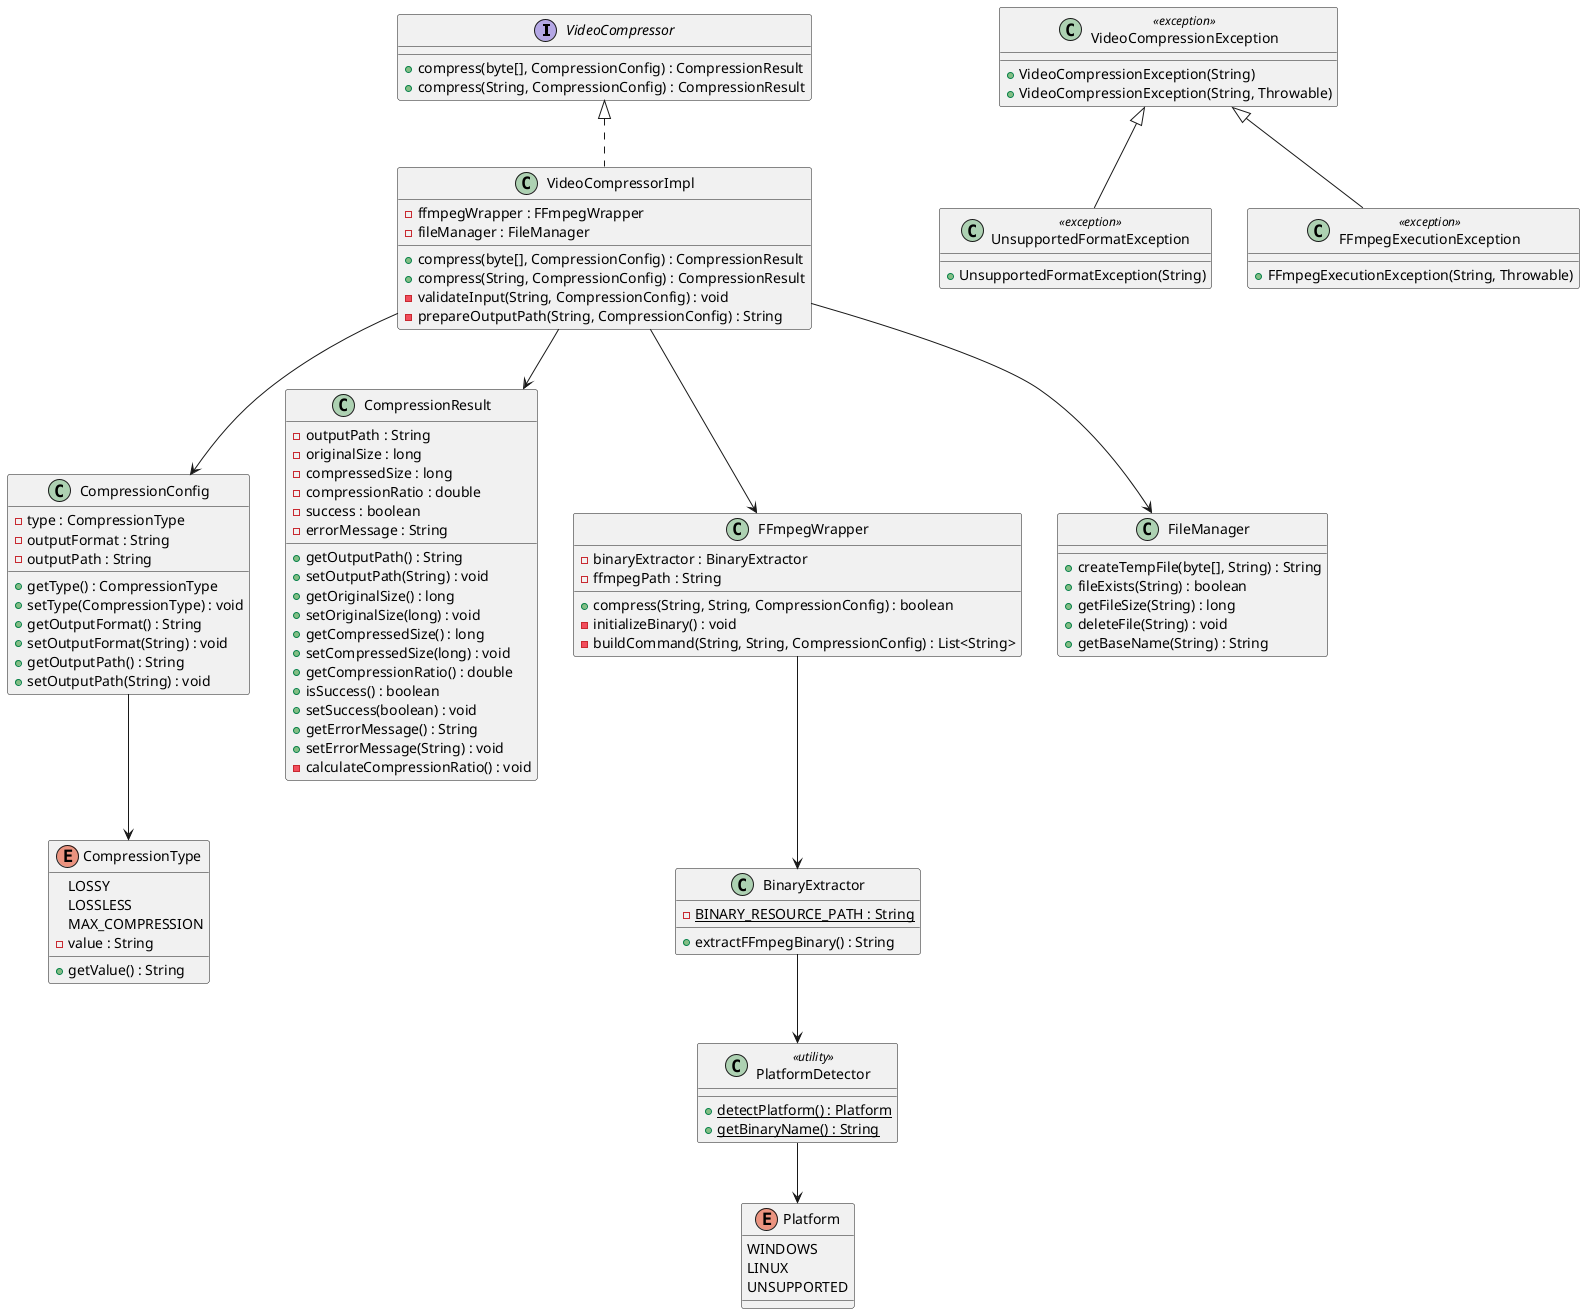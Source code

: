 @startuml
interface VideoCompressor {
    +compress(byte[], CompressionConfig) : CompressionResult
    +compress(String, CompressionConfig) : CompressionResult
}

class VideoCompressorImpl {
    -ffmpegWrapper : FFmpegWrapper
    -fileManager : FileManager
    +compress(byte[], CompressionConfig) : CompressionResult
    +compress(String, CompressionConfig) : CompressionResult
    -validateInput(String, CompressionConfig) : void
    -prepareOutputPath(String, CompressionConfig) : String
}

class CompressionConfig {
    -type : CompressionType
    -outputFormat : String
    -outputPath : String
    +getType() : CompressionType
    +setType(CompressionType) : void
    +getOutputFormat() : String
    +setOutputFormat(String) : void
    +getOutputPath() : String
    +setOutputPath(String) : void
}

class CompressionResult {
    -outputPath : String
    -originalSize : long
    -compressedSize : long
    -compressionRatio : double
    -success : boolean
    -errorMessage : String
    +getOutputPath() : String
    +setOutputPath(String) : void
    +getOriginalSize() : long
    +setOriginalSize(long) : void
    +getCompressedSize() : long
    +setCompressedSize(long) : void
    +getCompressionRatio() : double
    +isSuccess() : boolean
    +setSuccess(boolean) : void
    +getErrorMessage() : String
    +setErrorMessage(String) : void
    -calculateCompressionRatio() : void
}

enum CompressionType {
    LOSSY
    LOSSLESS
    MAX_COMPRESSION
    -value : String
    +getValue() : String
}

class FFmpegWrapper {
    -binaryExtractor : BinaryExtractor
    -ffmpegPath : String
    +compress(String, String, CompressionConfig) : boolean
    -initializeBinary() : void
    -buildCommand(String, String, CompressionConfig) : List<String>
}

class FileManager {
    +createTempFile(byte[], String) : String
    +fileExists(String) : boolean
    +getFileSize(String) : long
    +deleteFile(String) : void
    +getBaseName(String) : String
}

class PlatformDetector <<utility>> {
    +{static}detectPlatform() : Platform
    +{static}getBinaryName() : String
}

enum Platform {
    WINDOWS
    LINUX
    UNSUPPORTED
}

class BinaryExtractor {
    -{static}BINARY_RESOURCE_PATH : String
    +extractFFmpegBinary() : String
}

class VideoCompressionException <<exception>> {
    +VideoCompressionException(String)
    +VideoCompressionException(String, Throwable)
}

class UnsupportedFormatException <<exception>> {
    +UnsupportedFormatException(String)
}

class FFmpegExecutionException <<exception>> {
    +FFmpegExecutionException(String, Throwable)
}

VideoCompressor <|.. VideoCompressorImpl
VideoCompressorImpl --> FFmpegWrapper
VideoCompressorImpl --> FileManager
VideoCompressorImpl --> CompressionConfig
VideoCompressorImpl --> CompressionResult
CompressionConfig --> CompressionType
FFmpegWrapper --> BinaryExtractor
BinaryExtractor --> PlatformDetector
PlatformDetector --> Platform
VideoCompressionException <|-- UnsupportedFormatException
VideoCompressionException <|-- FFmpegExecutionException
@enduml
